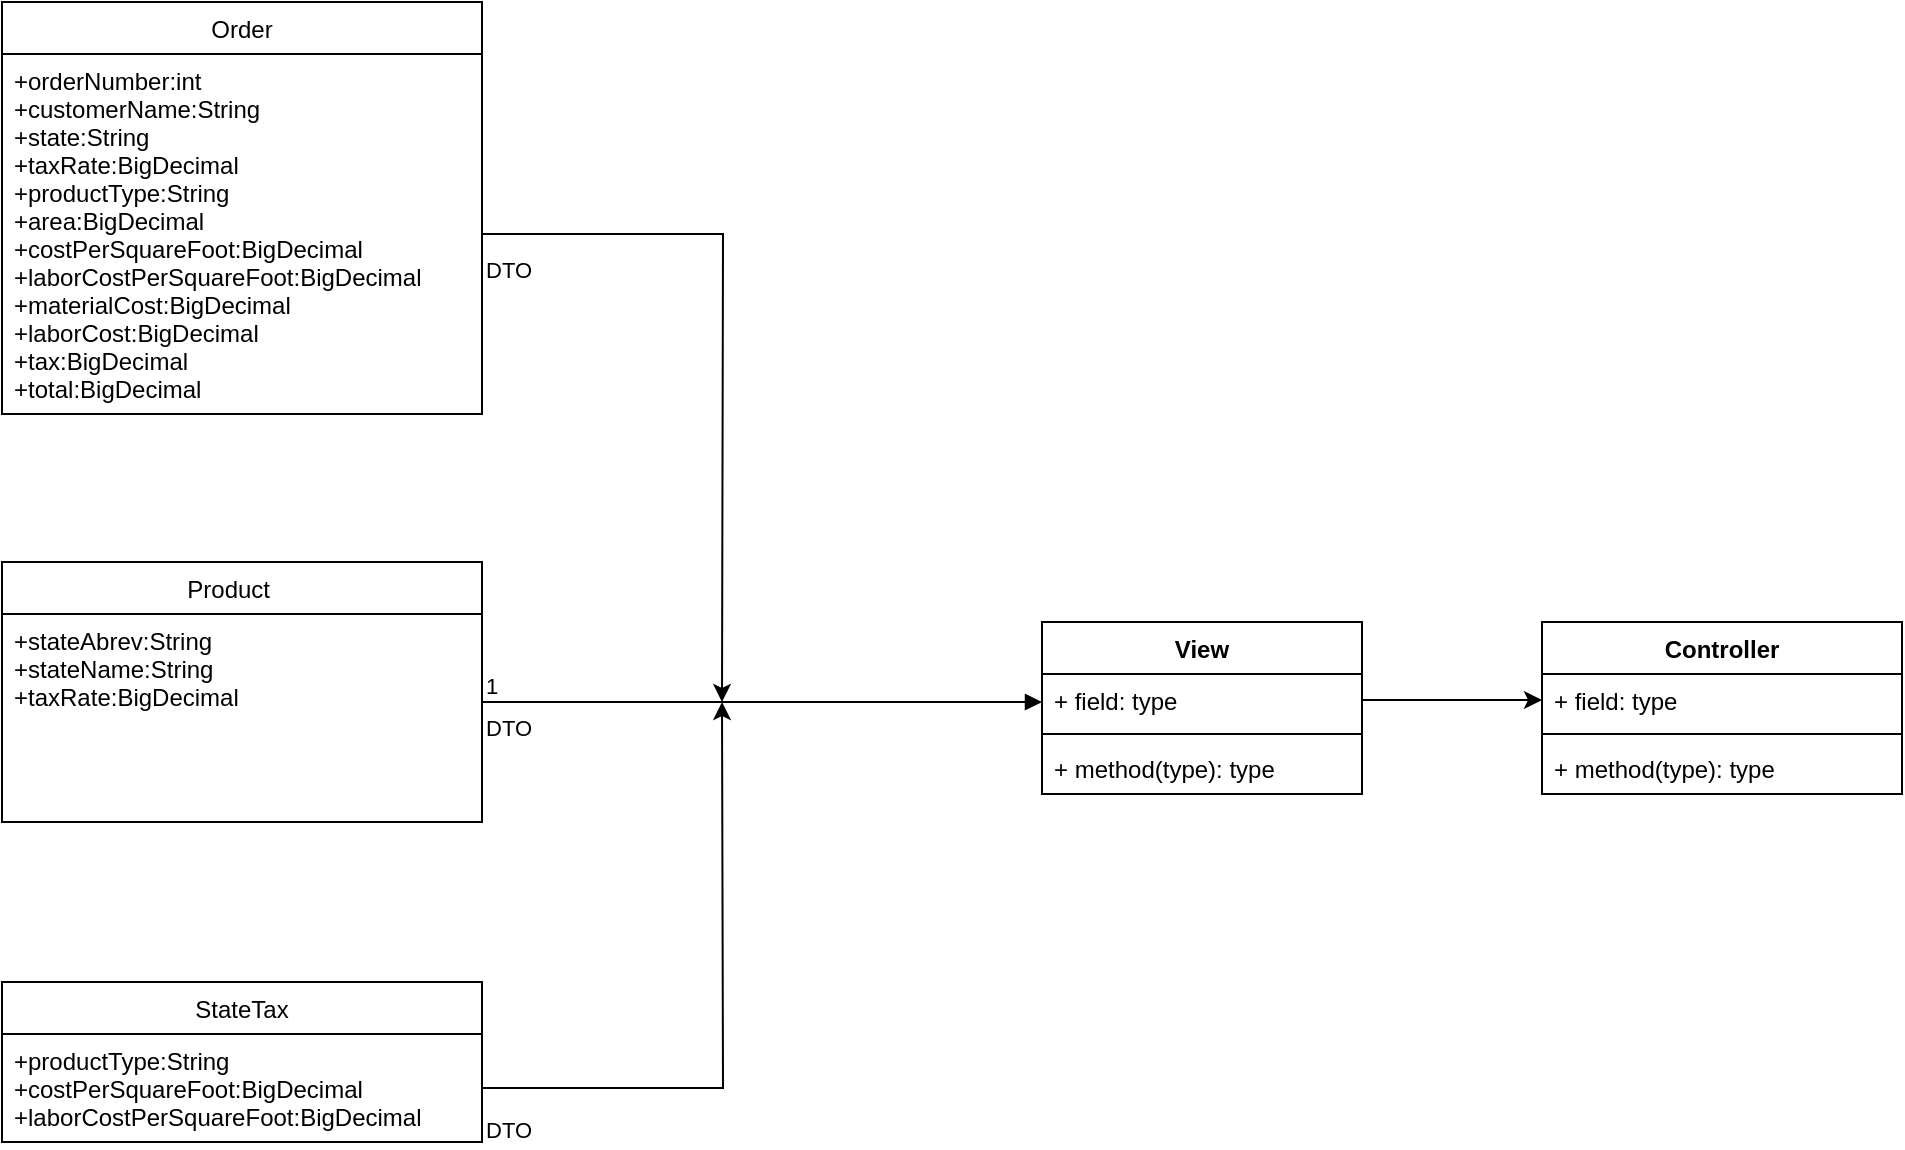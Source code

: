 <mxfile version="16.4.5" type="github">
  <diagram id="V3zizKWfGHJx1JDw2eD6" name="Page-1">
    <mxGraphModel dx="1662" dy="882" grid="1" gridSize="10" guides="1" tooltips="1" connect="1" arrows="1" fold="1" page="1" pageScale="1" pageWidth="850" pageHeight="1100" math="0" shadow="0">
      <root>
        <mxCell id="0" />
        <mxCell id="1" parent="0" />
        <mxCell id="xYB42FgMX5DsKPR98pot-1" value="Product    " style="swimlane;fontStyle=0;childLayout=stackLayout;horizontal=1;startSize=26;fillColor=none;horizontalStack=0;resizeParent=1;resizeParentMax=0;resizeLast=0;collapsible=1;marginBottom=0;" vertex="1" parent="1">
          <mxGeometry x="80" y="390" width="240" height="130" as="geometry" />
        </mxCell>
        <mxCell id="xYB42FgMX5DsKPR98pot-2" value="+stateAbrev:String&#xa;+stateName:String&#xa;+taxRate:BigDecimal" style="text;strokeColor=none;fillColor=none;align=left;verticalAlign=top;spacingLeft=4;spacingRight=4;overflow=hidden;rotatable=0;points=[[0,0.5],[1,0.5]];portConstraint=eastwest;" vertex="1" parent="xYB42FgMX5DsKPR98pot-1">
          <mxGeometry y="26" width="240" height="104" as="geometry" />
        </mxCell>
        <mxCell id="xYB42FgMX5DsKPR98pot-5" value="Order" style="swimlane;fontStyle=0;childLayout=stackLayout;horizontal=1;startSize=26;fillColor=none;horizontalStack=0;resizeParent=1;resizeParentMax=0;resizeLast=0;collapsible=1;marginBottom=0;" vertex="1" parent="1">
          <mxGeometry x="80" y="110" width="240" height="206" as="geometry" />
        </mxCell>
        <mxCell id="xYB42FgMX5DsKPR98pot-17" value="+orderNumber:int&#xa;+customerName:String&#xa;+state:String&#xa;+taxRate:BigDecimal&#xa;+productType:String&#xa;+area:BigDecimal&#xa;+costPerSquareFoot:BigDecimal&#xa;+laborCostPerSquareFoot:BigDecimal&#xa;+materialCost:BigDecimal&#xa;+laborCost:BigDecimal&#xa;+tax:BigDecimal&#xa;+total:BigDecimal&#xa;" style="text;strokeColor=none;fillColor=none;align=left;verticalAlign=top;spacingLeft=4;spacingRight=4;overflow=hidden;rotatable=0;points=[[0,0.5],[1,0.5]];portConstraint=eastwest;" vertex="1" parent="xYB42FgMX5DsKPR98pot-5">
          <mxGeometry y="26" width="240" height="180" as="geometry" />
        </mxCell>
        <mxCell id="xYB42FgMX5DsKPR98pot-9" value="StateTax" style="swimlane;fontStyle=0;childLayout=stackLayout;horizontal=1;startSize=26;fillColor=none;horizontalStack=0;resizeParent=1;resizeParentMax=0;resizeLast=0;collapsible=1;marginBottom=0;" vertex="1" parent="1">
          <mxGeometry x="80" y="600" width="240" height="80" as="geometry" />
        </mxCell>
        <mxCell id="xYB42FgMX5DsKPR98pot-11" value="+productType:String&#xa;+costPerSquareFoot:BigDecimal&#xa;+laborCostPerSquareFoot:BigDecimal" style="text;strokeColor=none;fillColor=none;align=left;verticalAlign=top;spacingLeft=4;spacingRight=4;overflow=hidden;rotatable=0;points=[[0,0.5],[1,0.5]];portConstraint=eastwest;" vertex="1" parent="xYB42FgMX5DsKPR98pot-9">
          <mxGeometry y="26" width="240" height="54" as="geometry" />
        </mxCell>
        <mxCell id="xYB42FgMX5DsKPR98pot-19" value="DTO" style="endArrow=block;endFill=1;html=1;edgeStyle=orthogonalEdgeStyle;align=left;verticalAlign=top;rounded=0;" edge="1" parent="1">
          <mxGeometry x="-1" relative="1" as="geometry">
            <mxPoint x="320" y="460" as="sourcePoint" />
            <mxPoint x="600" y="460" as="targetPoint" />
          </mxGeometry>
        </mxCell>
        <mxCell id="xYB42FgMX5DsKPR98pot-20" value="1" style="edgeLabel;resizable=0;html=1;align=left;verticalAlign=bottom;" connectable="0" vertex="1" parent="xYB42FgMX5DsKPR98pot-19">
          <mxGeometry x="-1" relative="1" as="geometry" />
        </mxCell>
        <mxCell id="xYB42FgMX5DsKPR98pot-21" style="edgeStyle=orthogonalEdgeStyle;rounded=0;orthogonalLoop=1;jettySize=auto;html=1;exitX=1;exitY=0.5;exitDx=0;exitDy=0;" edge="1" parent="1" source="xYB42FgMX5DsKPR98pot-17">
          <mxGeometry relative="1" as="geometry">
            <mxPoint x="440" y="460" as="targetPoint" />
          </mxGeometry>
        </mxCell>
        <mxCell id="xYB42FgMX5DsKPR98pot-23" style="edgeStyle=orthogonalEdgeStyle;rounded=0;orthogonalLoop=1;jettySize=auto;html=1;exitX=1;exitY=0.5;exitDx=0;exitDy=0;" edge="1" parent="1" source="xYB42FgMX5DsKPR98pot-11">
          <mxGeometry relative="1" as="geometry">
            <mxPoint x="440" y="460" as="targetPoint" />
          </mxGeometry>
        </mxCell>
        <mxCell id="xYB42FgMX5DsKPR98pot-28" value="View" style="swimlane;fontStyle=1;align=center;verticalAlign=top;childLayout=stackLayout;horizontal=1;startSize=26;horizontalStack=0;resizeParent=1;resizeParentMax=0;resizeLast=0;collapsible=1;marginBottom=0;" vertex="1" parent="1">
          <mxGeometry x="600" y="420" width="160" height="86" as="geometry" />
        </mxCell>
        <mxCell id="xYB42FgMX5DsKPR98pot-29" value="+ field: type" style="text;strokeColor=none;fillColor=none;align=left;verticalAlign=top;spacingLeft=4;spacingRight=4;overflow=hidden;rotatable=0;points=[[0,0.5],[1,0.5]];portConstraint=eastwest;" vertex="1" parent="xYB42FgMX5DsKPR98pot-28">
          <mxGeometry y="26" width="160" height="26" as="geometry" />
        </mxCell>
        <mxCell id="xYB42FgMX5DsKPR98pot-30" value="" style="line;strokeWidth=1;fillColor=none;align=left;verticalAlign=middle;spacingTop=-1;spacingLeft=3;spacingRight=3;rotatable=0;labelPosition=right;points=[];portConstraint=eastwest;" vertex="1" parent="xYB42FgMX5DsKPR98pot-28">
          <mxGeometry y="52" width="160" height="8" as="geometry" />
        </mxCell>
        <mxCell id="xYB42FgMX5DsKPR98pot-31" value="+ method(type): type" style="text;strokeColor=none;fillColor=none;align=left;verticalAlign=top;spacingLeft=4;spacingRight=4;overflow=hidden;rotatable=0;points=[[0,0.5],[1,0.5]];portConstraint=eastwest;" vertex="1" parent="xYB42FgMX5DsKPR98pot-28">
          <mxGeometry y="60" width="160" height="26" as="geometry" />
        </mxCell>
        <mxCell id="xYB42FgMX5DsKPR98pot-33" value="Controller" style="swimlane;fontStyle=1;align=center;verticalAlign=top;childLayout=stackLayout;horizontal=1;startSize=26;horizontalStack=0;resizeParent=1;resizeParentMax=0;resizeLast=0;collapsible=1;marginBottom=0;" vertex="1" parent="1">
          <mxGeometry x="850" y="420" width="180" height="86" as="geometry" />
        </mxCell>
        <mxCell id="xYB42FgMX5DsKPR98pot-34" value="+ field: type" style="text;strokeColor=none;fillColor=none;align=left;verticalAlign=top;spacingLeft=4;spacingRight=4;overflow=hidden;rotatable=0;points=[[0,0.5],[1,0.5]];portConstraint=eastwest;" vertex="1" parent="xYB42FgMX5DsKPR98pot-33">
          <mxGeometry y="26" width="180" height="26" as="geometry" />
        </mxCell>
        <mxCell id="xYB42FgMX5DsKPR98pot-35" value="" style="line;strokeWidth=1;fillColor=none;align=left;verticalAlign=middle;spacingTop=-1;spacingLeft=3;spacingRight=3;rotatable=0;labelPosition=right;points=[];portConstraint=eastwest;" vertex="1" parent="xYB42FgMX5DsKPR98pot-33">
          <mxGeometry y="52" width="180" height="8" as="geometry" />
        </mxCell>
        <mxCell id="xYB42FgMX5DsKPR98pot-36" value="+ method(type): type" style="text;strokeColor=none;fillColor=none;align=left;verticalAlign=top;spacingLeft=4;spacingRight=4;overflow=hidden;rotatable=0;points=[[0,0.5],[1,0.5]];portConstraint=eastwest;" vertex="1" parent="xYB42FgMX5DsKPR98pot-33">
          <mxGeometry y="60" width="180" height="26" as="geometry" />
        </mxCell>
        <mxCell id="xYB42FgMX5DsKPR98pot-38" style="edgeStyle=orthogonalEdgeStyle;rounded=0;orthogonalLoop=1;jettySize=auto;html=1;exitX=1;exitY=0.5;exitDx=0;exitDy=0;" edge="1" parent="1" source="xYB42FgMX5DsKPR98pot-29" target="xYB42FgMX5DsKPR98pot-34">
          <mxGeometry relative="1" as="geometry" />
        </mxCell>
        <mxCell id="xYB42FgMX5DsKPR98pot-39" value="&lt;span style=&quot;color: rgb(0, 0, 0); font-family: helvetica; font-size: 11px; font-style: normal; font-weight: 400; letter-spacing: normal; text-align: left; text-indent: 0px; text-transform: none; word-spacing: 0px; background-color: rgb(255, 255, 255); display: inline; float: none;&quot;&gt;DTO&lt;/span&gt;" style="text;whiteSpace=wrap;html=1;" vertex="1" parent="1">
          <mxGeometry x="320" y="230" width="50" height="30" as="geometry" />
        </mxCell>
        <mxCell id="xYB42FgMX5DsKPR98pot-40" value="&lt;span style=&quot;color: rgb(0, 0, 0); font-family: helvetica; font-size: 11px; font-style: normal; font-weight: 400; letter-spacing: normal; text-align: left; text-indent: 0px; text-transform: none; word-spacing: 0px; background-color: rgb(255, 255, 255); display: inline; float: none;&quot;&gt;DTO&lt;/span&gt;" style="text;whiteSpace=wrap;html=1;" vertex="1" parent="1">
          <mxGeometry x="320" y="660" width="20" height="20" as="geometry" />
        </mxCell>
      </root>
    </mxGraphModel>
  </diagram>
</mxfile>
